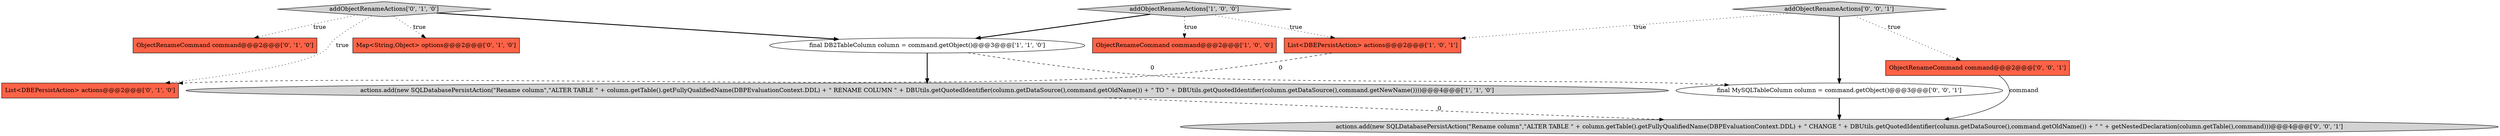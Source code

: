 digraph {
7 [style = filled, label = "Map<String,Object> options@@@2@@@['0', '1', '0']", fillcolor = tomato, shape = box image = "AAA0AAABBB2BBB"];
4 [style = filled, label = "List<DBEPersistAction> actions@@@2@@@['1', '0', '1']", fillcolor = tomato, shape = box image = "AAA0AAABBB1BBB"];
12 [style = filled, label = "actions.add(new SQLDatabasePersistAction(\"Rename column\",\"ALTER TABLE \" + column.getTable().getFullyQualifiedName(DBPEvaluationContext.DDL) + \" CHANGE \" + DBUtils.getQuotedIdentifier(column.getDataSource(),command.getOldName()) + \" \" + getNestedDeclaration(column.getTable(),command)))@@@4@@@['0', '0', '1']", fillcolor = lightgray, shape = ellipse image = "AAA0AAABBB3BBB"];
10 [style = filled, label = "addObjectRenameActions['0', '0', '1']", fillcolor = lightgray, shape = diamond image = "AAA0AAABBB3BBB"];
0 [style = filled, label = "actions.add(new SQLDatabasePersistAction(\"Rename column\",\"ALTER TABLE \" + column.getTable().getFullyQualifiedName(DBPEvaluationContext.DDL) + \" RENAME COLUMN \" + DBUtils.getQuotedIdentifier(column.getDataSource(),command.getOldName()) + \" TO \" + DBUtils.getQuotedIdentifier(column.getDataSource(),command.getNewName())))@@@4@@@['1', '1', '0']", fillcolor = lightgray, shape = ellipse image = "AAA0AAABBB1BBB"];
9 [style = filled, label = "ObjectRenameCommand command@@@2@@@['0', '0', '1']", fillcolor = tomato, shape = box image = "AAA0AAABBB3BBB"];
1 [style = filled, label = "addObjectRenameActions['1', '0', '0']", fillcolor = lightgray, shape = diamond image = "AAA0AAABBB1BBB"];
11 [style = filled, label = "final MySQLTableColumn column = command.getObject()@@@3@@@['0', '0', '1']", fillcolor = white, shape = ellipse image = "AAA0AAABBB3BBB"];
8 [style = filled, label = "List<DBEPersistAction> actions@@@2@@@['0', '1', '0']", fillcolor = tomato, shape = box image = "AAA1AAABBB2BBB"];
6 [style = filled, label = "addObjectRenameActions['0', '1', '0']", fillcolor = lightgray, shape = diamond image = "AAA0AAABBB2BBB"];
3 [style = filled, label = "ObjectRenameCommand command@@@2@@@['1', '0', '0']", fillcolor = tomato, shape = box image = "AAA0AAABBB1BBB"];
5 [style = filled, label = "ObjectRenameCommand command@@@2@@@['0', '1', '0']", fillcolor = tomato, shape = box image = "AAA0AAABBB2BBB"];
2 [style = filled, label = "final DB2TableColumn column = command.getObject()@@@3@@@['1', '1', '0']", fillcolor = white, shape = ellipse image = "AAA0AAABBB1BBB"];
9->12 [style = solid, label="command"];
6->5 [style = dotted, label="true"];
2->0 [style = bold, label=""];
6->8 [style = dotted, label="true"];
1->3 [style = dotted, label="true"];
2->11 [style = dashed, label="0"];
10->11 [style = bold, label=""];
11->12 [style = bold, label=""];
10->4 [style = dotted, label="true"];
1->4 [style = dotted, label="true"];
1->2 [style = bold, label=""];
10->9 [style = dotted, label="true"];
6->7 [style = dotted, label="true"];
6->2 [style = bold, label=""];
4->8 [style = dashed, label="0"];
0->12 [style = dashed, label="0"];
}
